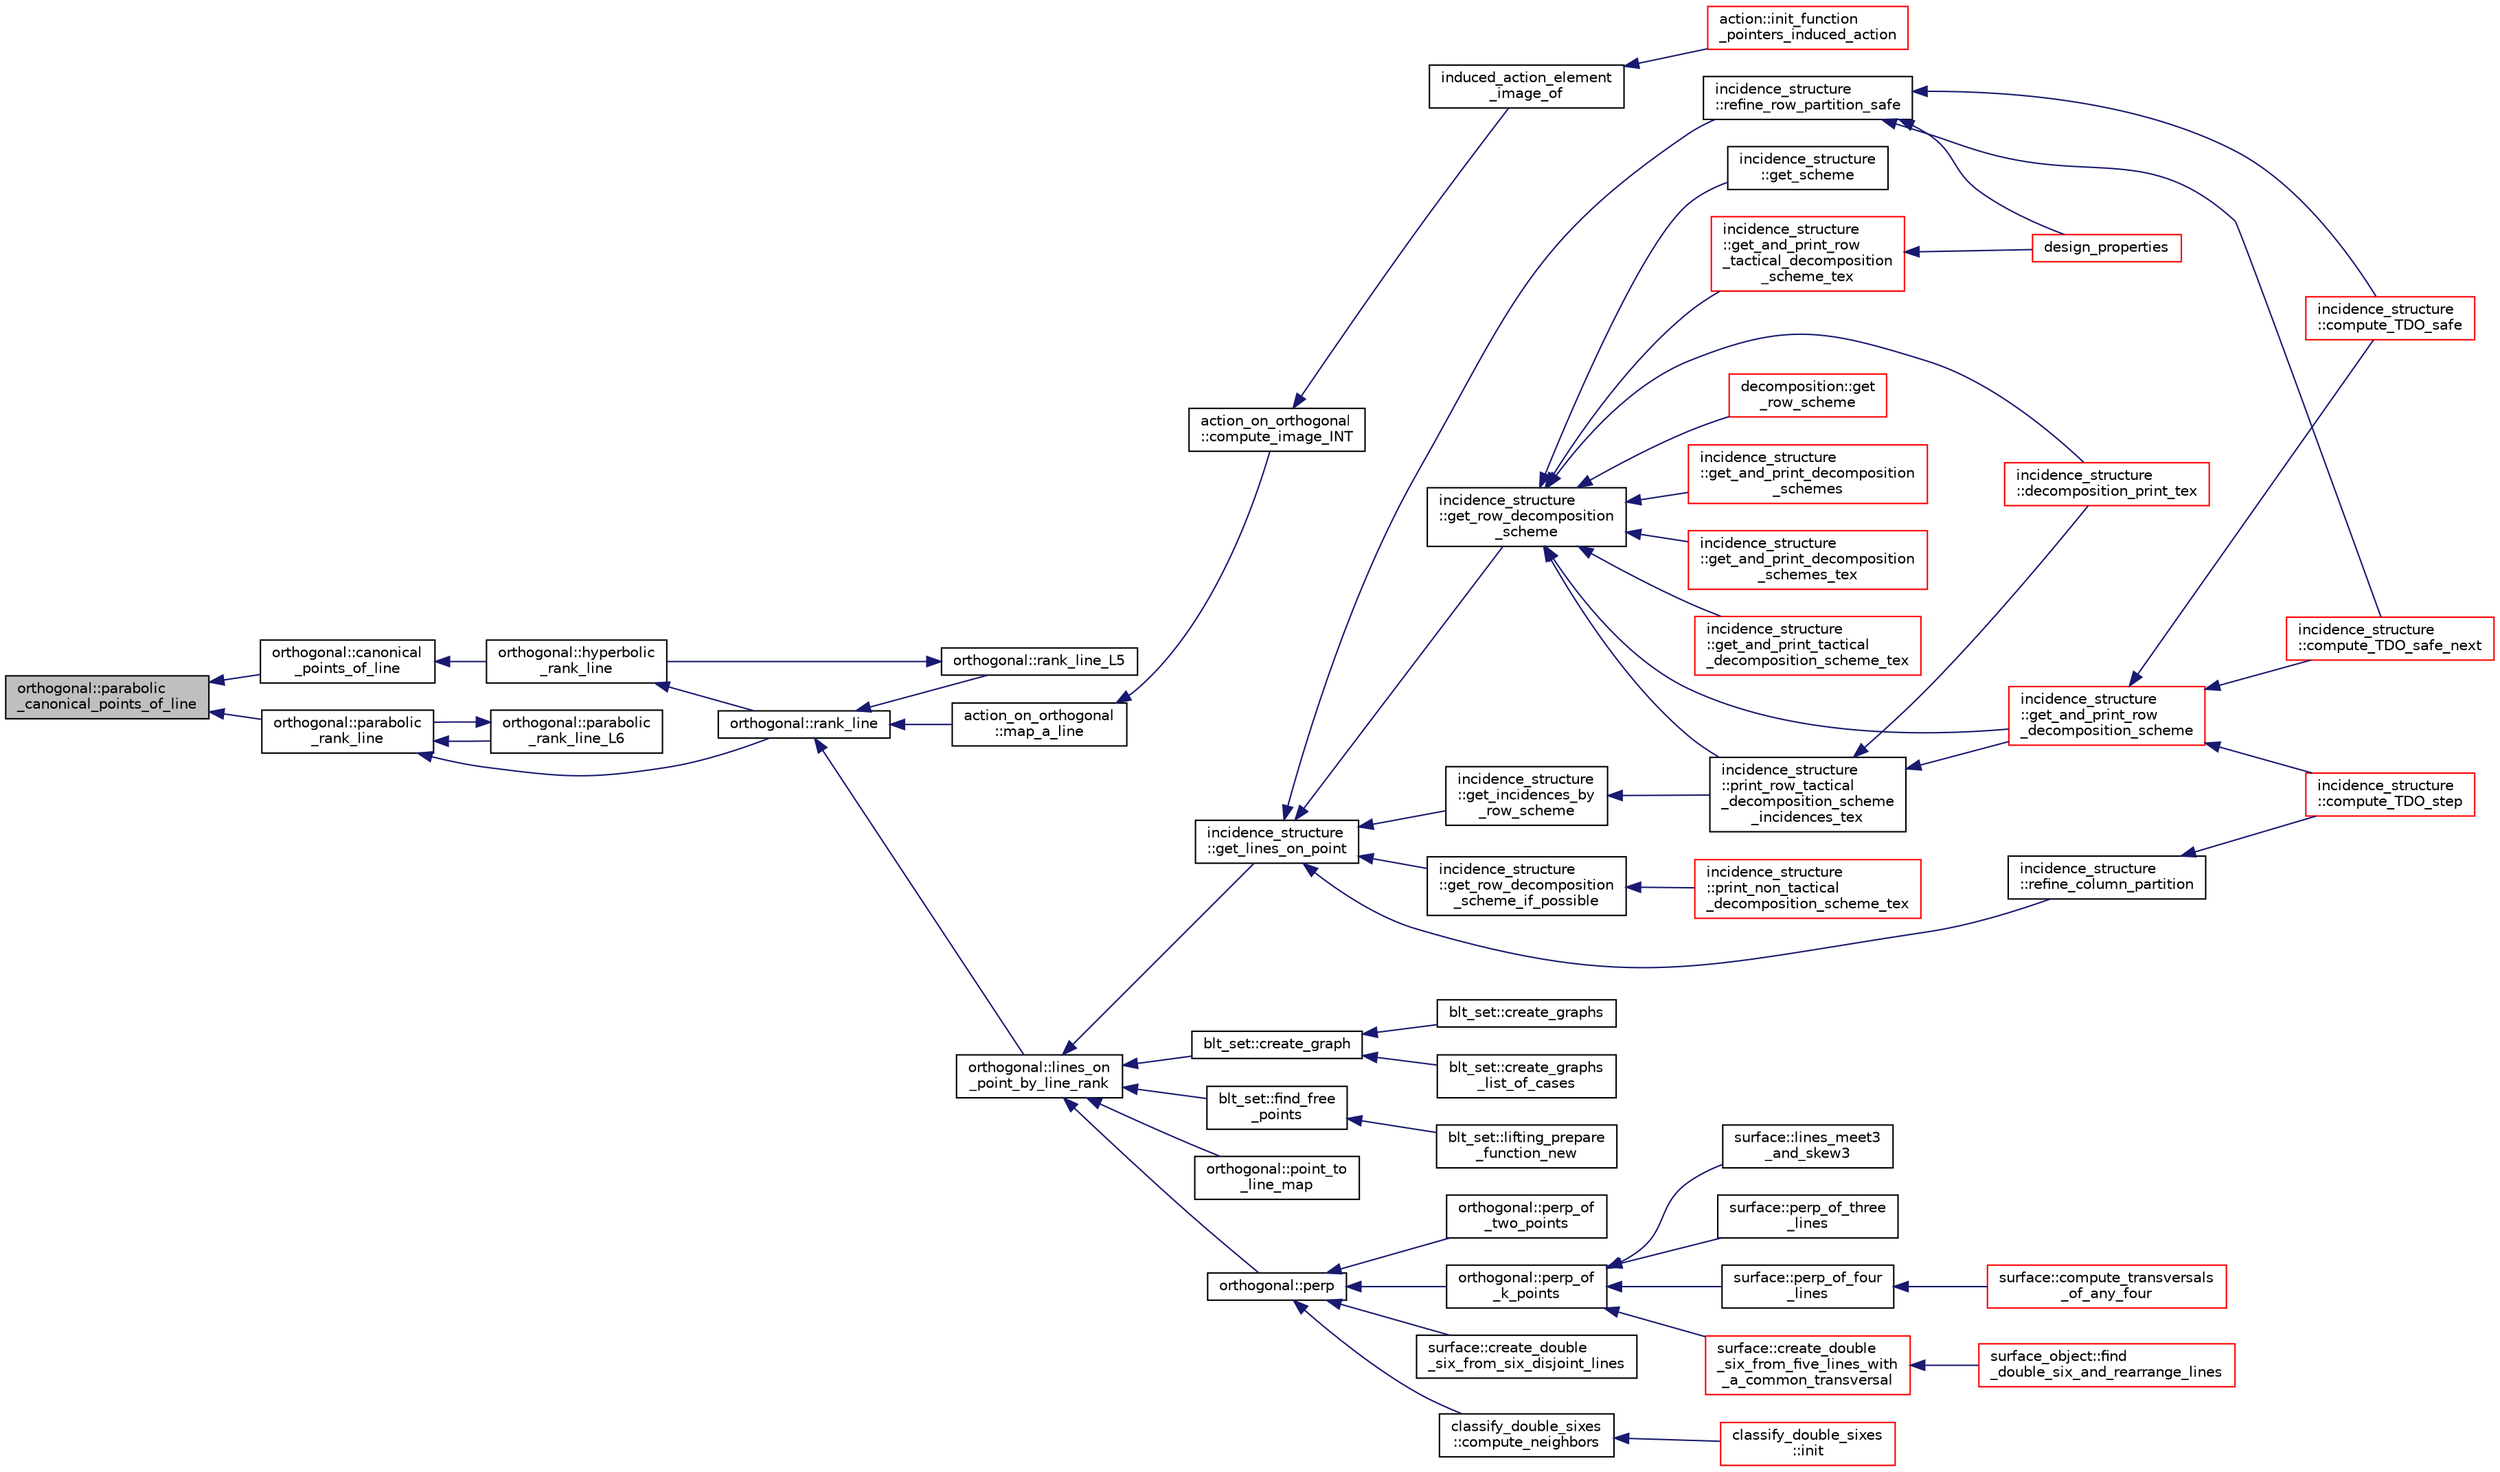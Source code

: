 digraph "orthogonal::parabolic_canonical_points_of_line"
{
  edge [fontname="Helvetica",fontsize="10",labelfontname="Helvetica",labelfontsize="10"];
  node [fontname="Helvetica",fontsize="10",shape=record];
  rankdir="LR";
  Node14263 [label="orthogonal::parabolic\l_canonical_points_of_line",height=0.2,width=0.4,color="black", fillcolor="grey75", style="filled", fontcolor="black"];
  Node14263 -> Node14264 [dir="back",color="midnightblue",fontsize="10",style="solid",fontname="Helvetica"];
  Node14264 [label="orthogonal::canonical\l_points_of_line",height=0.2,width=0.4,color="black", fillcolor="white", style="filled",URL="$d7/daa/classorthogonal.html#a561d7c5426dcdb221a961ab2f0d89ae4"];
  Node14264 -> Node14265 [dir="back",color="midnightblue",fontsize="10",style="solid",fontname="Helvetica"];
  Node14265 [label="orthogonal::hyperbolic\l_rank_line",height=0.2,width=0.4,color="black", fillcolor="white", style="filled",URL="$d7/daa/classorthogonal.html#a2810f9a6851f445b03fdbfe2a888e9f5"];
  Node14265 -> Node14266 [dir="back",color="midnightblue",fontsize="10",style="solid",fontname="Helvetica"];
  Node14266 [label="orthogonal::rank_line",height=0.2,width=0.4,color="black", fillcolor="white", style="filled",URL="$d7/daa/classorthogonal.html#a5e1b5a3eb76840f425e71f25dabcd470"];
  Node14266 -> Node14267 [dir="back",color="midnightblue",fontsize="10",style="solid",fontname="Helvetica"];
  Node14267 [label="orthogonal::lines_on\l_point_by_line_rank",height=0.2,width=0.4,color="black", fillcolor="white", style="filled",URL="$d7/daa/classorthogonal.html#adc21874b6da3cd3585c704994fb538aa"];
  Node14267 -> Node14268 [dir="back",color="midnightblue",fontsize="10",style="solid",fontname="Helvetica"];
  Node14268 [label="blt_set::create_graph",height=0.2,width=0.4,color="black", fillcolor="white", style="filled",URL="$d1/d3d/classblt__set.html#ae92249ece99ffbc92e93e49cd5d5dccf"];
  Node14268 -> Node14269 [dir="back",color="midnightblue",fontsize="10",style="solid",fontname="Helvetica"];
  Node14269 [label="blt_set::create_graphs",height=0.2,width=0.4,color="black", fillcolor="white", style="filled",URL="$d1/d3d/classblt__set.html#a3f1d4a8ed15875c47b327949f26a4533"];
  Node14268 -> Node14270 [dir="back",color="midnightblue",fontsize="10",style="solid",fontname="Helvetica"];
  Node14270 [label="blt_set::create_graphs\l_list_of_cases",height=0.2,width=0.4,color="black", fillcolor="white", style="filled",URL="$d1/d3d/classblt__set.html#a91ad531d4154bd887182dbd6121476f3"];
  Node14267 -> Node14271 [dir="back",color="midnightblue",fontsize="10",style="solid",fontname="Helvetica"];
  Node14271 [label="blt_set::find_free\l_points",height=0.2,width=0.4,color="black", fillcolor="white", style="filled",URL="$d1/d3d/classblt__set.html#a71f82dd3dc4a901ea2a0949d2f1af302"];
  Node14271 -> Node14272 [dir="back",color="midnightblue",fontsize="10",style="solid",fontname="Helvetica"];
  Node14272 [label="blt_set::lifting_prepare\l_function_new",height=0.2,width=0.4,color="black", fillcolor="white", style="filled",URL="$d1/d3d/classblt__set.html#a1314b7c0a3b78ba54c0f61a397d8afce"];
  Node14267 -> Node14273 [dir="back",color="midnightblue",fontsize="10",style="solid",fontname="Helvetica"];
  Node14273 [label="orthogonal::point_to\l_line_map",height=0.2,width=0.4,color="black", fillcolor="white", style="filled",URL="$d7/daa/classorthogonal.html#a1eae48671390d1c251303be93b45f9e4"];
  Node14267 -> Node14274 [dir="back",color="midnightblue",fontsize="10",style="solid",fontname="Helvetica"];
  Node14274 [label="orthogonal::perp",height=0.2,width=0.4,color="black", fillcolor="white", style="filled",URL="$d7/daa/classorthogonal.html#ae80e0fa8d1e8caddb9afbb466e3d3189"];
  Node14274 -> Node14275 [dir="back",color="midnightblue",fontsize="10",style="solid",fontname="Helvetica"];
  Node14275 [label="orthogonal::perp_of\l_two_points",height=0.2,width=0.4,color="black", fillcolor="white", style="filled",URL="$d7/daa/classorthogonal.html#a6a05fef2e61ed508bff66d6728c58ec0"];
  Node14274 -> Node14276 [dir="back",color="midnightblue",fontsize="10",style="solid",fontname="Helvetica"];
  Node14276 [label="orthogonal::perp_of\l_k_points",height=0.2,width=0.4,color="black", fillcolor="white", style="filled",URL="$d7/daa/classorthogonal.html#a6a92a4680dc76bb289141fc5c765f5fb"];
  Node14276 -> Node14277 [dir="back",color="midnightblue",fontsize="10",style="solid",fontname="Helvetica"];
  Node14277 [label="surface::lines_meet3\l_and_skew3",height=0.2,width=0.4,color="black", fillcolor="white", style="filled",URL="$d5/d88/classsurface.html#af87ed9d20b980a89342f20c206ae5790"];
  Node14276 -> Node14278 [dir="back",color="midnightblue",fontsize="10",style="solid",fontname="Helvetica"];
  Node14278 [label="surface::perp_of_three\l_lines",height=0.2,width=0.4,color="black", fillcolor="white", style="filled",URL="$d5/d88/classsurface.html#aaa43449a367799d405821a1cd5a7e644"];
  Node14276 -> Node14279 [dir="back",color="midnightblue",fontsize="10",style="solid",fontname="Helvetica"];
  Node14279 [label="surface::perp_of_four\l_lines",height=0.2,width=0.4,color="black", fillcolor="white", style="filled",URL="$d5/d88/classsurface.html#a8da8a93f1fcbf344eb943869b0d488f1"];
  Node14279 -> Node14280 [dir="back",color="midnightblue",fontsize="10",style="solid",fontname="Helvetica"];
  Node14280 [label="surface::compute_transversals\l_of_any_four",height=0.2,width=0.4,color="red", fillcolor="white", style="filled",URL="$d5/d88/classsurface.html#a8023ace5ba7640932b77f1d54a792614"];
  Node14276 -> Node14289 [dir="back",color="midnightblue",fontsize="10",style="solid",fontname="Helvetica"];
  Node14289 [label="surface::create_double\l_six_from_five_lines_with\l_a_common_transversal",height=0.2,width=0.4,color="red", fillcolor="white", style="filled",URL="$d5/d88/classsurface.html#a6d8fafa386893521305e016011d55673"];
  Node14289 -> Node14290 [dir="back",color="midnightblue",fontsize="10",style="solid",fontname="Helvetica"];
  Node14290 [label="surface_object::find\l_double_six_and_rearrange_lines",height=0.2,width=0.4,color="red", fillcolor="white", style="filled",URL="$df/df8/classsurface__object.html#aa2fc4ff039e9f3a5ac29718e29b6b90c"];
  Node14274 -> Node14303 [dir="back",color="midnightblue",fontsize="10",style="solid",fontname="Helvetica"];
  Node14303 [label="surface::create_double\l_six_from_six_disjoint_lines",height=0.2,width=0.4,color="black", fillcolor="white", style="filled",URL="$d5/d88/classsurface.html#a4c44f0a33d709edee71537547880dd87"];
  Node14274 -> Node14304 [dir="back",color="midnightblue",fontsize="10",style="solid",fontname="Helvetica"];
  Node14304 [label="classify_double_sixes\l::compute_neighbors",height=0.2,width=0.4,color="black", fillcolor="white", style="filled",URL="$dd/d23/classclassify__double__sixes.html#a675e241052c36c58063ddcfc06d209b2"];
  Node14304 -> Node14283 [dir="back",color="midnightblue",fontsize="10",style="solid",fontname="Helvetica"];
  Node14283 [label="classify_double_sixes\l::init",height=0.2,width=0.4,color="red", fillcolor="white", style="filled",URL="$dd/d23/classclassify__double__sixes.html#a8c5c41d5124b35379d626480ff225f7b"];
  Node14267 -> Node14305 [dir="back",color="midnightblue",fontsize="10",style="solid",fontname="Helvetica"];
  Node14305 [label="incidence_structure\l::get_lines_on_point",height=0.2,width=0.4,color="black", fillcolor="white", style="filled",URL="$da/d8a/classincidence__structure.html#a09148fd9478525b4a65c8e44833d1861"];
  Node14305 -> Node14306 [dir="back",color="midnightblue",fontsize="10",style="solid",fontname="Helvetica"];
  Node14306 [label="incidence_structure\l::refine_row_partition_safe",height=0.2,width=0.4,color="black", fillcolor="white", style="filled",URL="$da/d8a/classincidence__structure.html#ae84b2dc0f1a0cd1f9acfadcae21e3745"];
  Node14306 -> Node14307 [dir="back",color="midnightblue",fontsize="10",style="solid",fontname="Helvetica"];
  Node14307 [label="design_properties",height=0.2,width=0.4,color="red", fillcolor="white", style="filled",URL="$d9/dc2/apps_2combinatorics_2design_8_c.html#a7d7aac893d68b4a25d1ab91b57ae2af1"];
  Node14306 -> Node14311 [dir="back",color="midnightblue",fontsize="10",style="solid",fontname="Helvetica"];
  Node14311 [label="incidence_structure\l::compute_TDO_safe_next",height=0.2,width=0.4,color="red", fillcolor="white", style="filled",URL="$da/d8a/classincidence__structure.html#a7c315a348fc6bed0f8642767cc9cd7d1"];
  Node14306 -> Node14314 [dir="back",color="midnightblue",fontsize="10",style="solid",fontname="Helvetica"];
  Node14314 [label="incidence_structure\l::compute_TDO_safe",height=0.2,width=0.4,color="red", fillcolor="white", style="filled",URL="$da/d8a/classincidence__structure.html#ab1409e71c4b6855e49edfd3526644202"];
  Node14305 -> Node14328 [dir="back",color="midnightblue",fontsize="10",style="solid",fontname="Helvetica"];
  Node14328 [label="incidence_structure\l::refine_column_partition",height=0.2,width=0.4,color="black", fillcolor="white", style="filled",URL="$da/d8a/classincidence__structure.html#ac262f307c1531d67496129dc7890cda4"];
  Node14328 -> Node14329 [dir="back",color="midnightblue",fontsize="10",style="solid",fontname="Helvetica"];
  Node14329 [label="incidence_structure\l::compute_TDO_step",height=0.2,width=0.4,color="red", fillcolor="white", style="filled",URL="$da/d8a/classincidence__structure.html#a6175accaa64033df34d722c594a8b827"];
  Node14305 -> Node14333 [dir="back",color="midnightblue",fontsize="10",style="solid",fontname="Helvetica"];
  Node14333 [label="incidence_structure\l::get_incidences_by\l_row_scheme",height=0.2,width=0.4,color="black", fillcolor="white", style="filled",URL="$da/d8a/classincidence__structure.html#addab249e03244133841bd793389c792c"];
  Node14333 -> Node14334 [dir="back",color="midnightblue",fontsize="10",style="solid",fontname="Helvetica"];
  Node14334 [label="incidence_structure\l::print_row_tactical\l_decomposition_scheme\l_incidences_tex",height=0.2,width=0.4,color="black", fillcolor="white", style="filled",URL="$da/d8a/classincidence__structure.html#a23279d5c98b702de05171c245d5375fa"];
  Node14334 -> Node14335 [dir="back",color="midnightblue",fontsize="10",style="solid",fontname="Helvetica"];
  Node14335 [label="incidence_structure\l::get_and_print_row\l_decomposition_scheme",height=0.2,width=0.4,color="red", fillcolor="white", style="filled",URL="$da/d8a/classincidence__structure.html#a4a1e589bb5c47fb2d98fdb561b669dcf"];
  Node14335 -> Node14311 [dir="back",color="midnightblue",fontsize="10",style="solid",fontname="Helvetica"];
  Node14335 -> Node14314 [dir="back",color="midnightblue",fontsize="10",style="solid",fontname="Helvetica"];
  Node14335 -> Node14329 [dir="back",color="midnightblue",fontsize="10",style="solid",fontname="Helvetica"];
  Node14334 -> Node14336 [dir="back",color="midnightblue",fontsize="10",style="solid",fontname="Helvetica"];
  Node14336 [label="incidence_structure\l::decomposition_print_tex",height=0.2,width=0.4,color="red", fillcolor="white", style="filled",URL="$da/d8a/classincidence__structure.html#ada3fae9fd1819b36e6bfe18dedd01e6a"];
  Node14305 -> Node14337 [dir="back",color="midnightblue",fontsize="10",style="solid",fontname="Helvetica"];
  Node14337 [label="incidence_structure\l::get_row_decomposition\l_scheme",height=0.2,width=0.4,color="black", fillcolor="white", style="filled",URL="$da/d8a/classincidence__structure.html#aa0ad04253ba8e75bb15900ee8b01c9aa"];
  Node14337 -> Node14338 [dir="back",color="midnightblue",fontsize="10",style="solid",fontname="Helvetica"];
  Node14338 [label="decomposition::get\l_row_scheme",height=0.2,width=0.4,color="red", fillcolor="white", style="filled",URL="$d3/d2b/classdecomposition.html#acdb57cdc0c5b1b4692337a7a629f7113"];
  Node14337 -> Node14334 [dir="back",color="midnightblue",fontsize="10",style="solid",fontname="Helvetica"];
  Node14337 -> Node14335 [dir="back",color="midnightblue",fontsize="10",style="solid",fontname="Helvetica"];
  Node14337 -> Node14340 [dir="back",color="midnightblue",fontsize="10",style="solid",fontname="Helvetica"];
  Node14340 [label="incidence_structure\l::get_and_print_decomposition\l_schemes",height=0.2,width=0.4,color="red", fillcolor="white", style="filled",URL="$da/d8a/classincidence__structure.html#a95766a2ffb220bae98b60ed3c91bce9a"];
  Node14337 -> Node14344 [dir="back",color="midnightblue",fontsize="10",style="solid",fontname="Helvetica"];
  Node14344 [label="incidence_structure\l::get_and_print_decomposition\l_schemes_tex",height=0.2,width=0.4,color="red", fillcolor="white", style="filled",URL="$da/d8a/classincidence__structure.html#a2a9844501c86ee7588a64227cc6867e5"];
  Node14337 -> Node14345 [dir="back",color="midnightblue",fontsize="10",style="solid",fontname="Helvetica"];
  Node14345 [label="incidence_structure\l::get_and_print_tactical\l_decomposition_scheme_tex",height=0.2,width=0.4,color="red", fillcolor="white", style="filled",URL="$da/d8a/classincidence__structure.html#a88a5db2769f6529b86c1ee250ceed24d"];
  Node14337 -> Node14346 [dir="back",color="midnightblue",fontsize="10",style="solid",fontname="Helvetica"];
  Node14346 [label="incidence_structure\l::get_scheme",height=0.2,width=0.4,color="black", fillcolor="white", style="filled",URL="$da/d8a/classincidence__structure.html#a13191a7c41cd54c5a453e82395893ad9"];
  Node14337 -> Node14347 [dir="back",color="midnightblue",fontsize="10",style="solid",fontname="Helvetica"];
  Node14347 [label="incidence_structure\l::get_and_print_row\l_tactical_decomposition\l_scheme_tex",height=0.2,width=0.4,color="red", fillcolor="white", style="filled",URL="$da/d8a/classincidence__structure.html#a93bcc4c9c4ebb9635a60b2c5df9c43b0"];
  Node14347 -> Node14307 [dir="back",color="midnightblue",fontsize="10",style="solid",fontname="Helvetica"];
  Node14337 -> Node14336 [dir="back",color="midnightblue",fontsize="10",style="solid",fontname="Helvetica"];
  Node14305 -> Node14348 [dir="back",color="midnightblue",fontsize="10",style="solid",fontname="Helvetica"];
  Node14348 [label="incidence_structure\l::get_row_decomposition\l_scheme_if_possible",height=0.2,width=0.4,color="black", fillcolor="white", style="filled",URL="$da/d8a/classincidence__structure.html#ac93d2a6419b0fca3f25f101c5f08caf5"];
  Node14348 -> Node14349 [dir="back",color="midnightblue",fontsize="10",style="solid",fontname="Helvetica"];
  Node14349 [label="incidence_structure\l::print_non_tactical\l_decomposition_scheme_tex",height=0.2,width=0.4,color="red", fillcolor="white", style="filled",URL="$da/d8a/classincidence__structure.html#a27995a1d72c680e66343d871d838800e"];
  Node14266 -> Node14350 [dir="back",color="midnightblue",fontsize="10",style="solid",fontname="Helvetica"];
  Node14350 [label="orthogonal::rank_line_L5",height=0.2,width=0.4,color="black", fillcolor="white", style="filled",URL="$d7/daa/classorthogonal.html#a80bcc065004ef76b70cef437fff6f54c"];
  Node14350 -> Node14265 [dir="back",color="midnightblue",fontsize="10",style="solid",fontname="Helvetica"];
  Node14266 -> Node14351 [dir="back",color="midnightblue",fontsize="10",style="solid",fontname="Helvetica"];
  Node14351 [label="action_on_orthogonal\l::map_a_line",height=0.2,width=0.4,color="black", fillcolor="white", style="filled",URL="$dc/d87/classaction__on__orthogonal.html#ac7e41a4bbc9e0f2813f2f7030f3ed177"];
  Node14351 -> Node14352 [dir="back",color="midnightblue",fontsize="10",style="solid",fontname="Helvetica"];
  Node14352 [label="action_on_orthogonal\l::compute_image_INT",height=0.2,width=0.4,color="black", fillcolor="white", style="filled",URL="$dc/d87/classaction__on__orthogonal.html#a53cee5a150163f7614151b9cd1fc06f3"];
  Node14352 -> Node14353 [dir="back",color="midnightblue",fontsize="10",style="solid",fontname="Helvetica"];
  Node14353 [label="induced_action_element\l_image_of",height=0.2,width=0.4,color="black", fillcolor="white", style="filled",URL="$d3/d27/interface_8_c.html#a821850d6c3988dd122de0489cd36f0f0"];
  Node14353 -> Node14354 [dir="back",color="midnightblue",fontsize="10",style="solid",fontname="Helvetica"];
  Node14354 [label="action::init_function\l_pointers_induced_action",height=0.2,width=0.4,color="red", fillcolor="white", style="filled",URL="$d2/d86/classaction.html#a3b9287d084b24f7a3b9532a7589c58de"];
  Node14263 -> Node14553 [dir="back",color="midnightblue",fontsize="10",style="solid",fontname="Helvetica"];
  Node14553 [label="orthogonal::parabolic\l_rank_line",height=0.2,width=0.4,color="black", fillcolor="white", style="filled",URL="$d7/daa/classorthogonal.html#a7df334ceca90bc5b90c56354dbaf45c9"];
  Node14553 -> Node14266 [dir="back",color="midnightblue",fontsize="10",style="solid",fontname="Helvetica"];
  Node14553 -> Node14554 [dir="back",color="midnightblue",fontsize="10",style="solid",fontname="Helvetica"];
  Node14554 [label="orthogonal::parabolic\l_rank_line_L6",height=0.2,width=0.4,color="black", fillcolor="white", style="filled",URL="$d7/daa/classorthogonal.html#ab242f864cc2a012dee7c379649d2e566"];
  Node14554 -> Node14553 [dir="back",color="midnightblue",fontsize="10",style="solid",fontname="Helvetica"];
}
